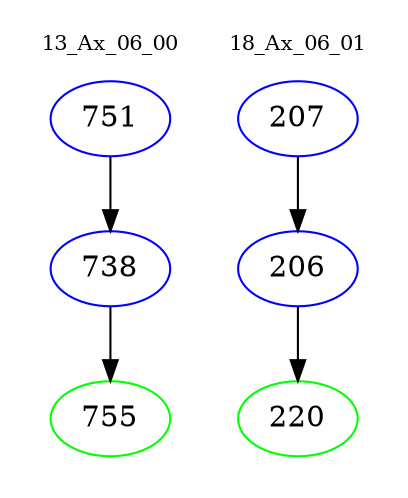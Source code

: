 digraph{
subgraph cluster_0 {
color = white
label = "13_Ax_06_00";
fontsize=10;
T0_751 [label="751", color="blue"]
T0_751 -> T0_738 [color="black"]
T0_738 [label="738", color="blue"]
T0_738 -> T0_755 [color="black"]
T0_755 [label="755", color="green"]
}
subgraph cluster_1 {
color = white
label = "18_Ax_06_01";
fontsize=10;
T1_207 [label="207", color="blue"]
T1_207 -> T1_206 [color="black"]
T1_206 [label="206", color="blue"]
T1_206 -> T1_220 [color="black"]
T1_220 [label="220", color="green"]
}
}
